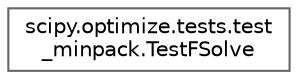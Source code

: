 digraph "Graphical Class Hierarchy"
{
 // LATEX_PDF_SIZE
  bgcolor="transparent";
  edge [fontname=Helvetica,fontsize=10,labelfontname=Helvetica,labelfontsize=10];
  node [fontname=Helvetica,fontsize=10,shape=box,height=0.2,width=0.4];
  rankdir="LR";
  Node0 [id="Node000000",label="scipy.optimize.tests.test\l_minpack.TestFSolve",height=0.2,width=0.4,color="grey40", fillcolor="white", style="filled",URL="$db/d95/classscipy_1_1optimize_1_1tests_1_1test__minpack_1_1TestFSolve.html",tooltip=" "];
}
